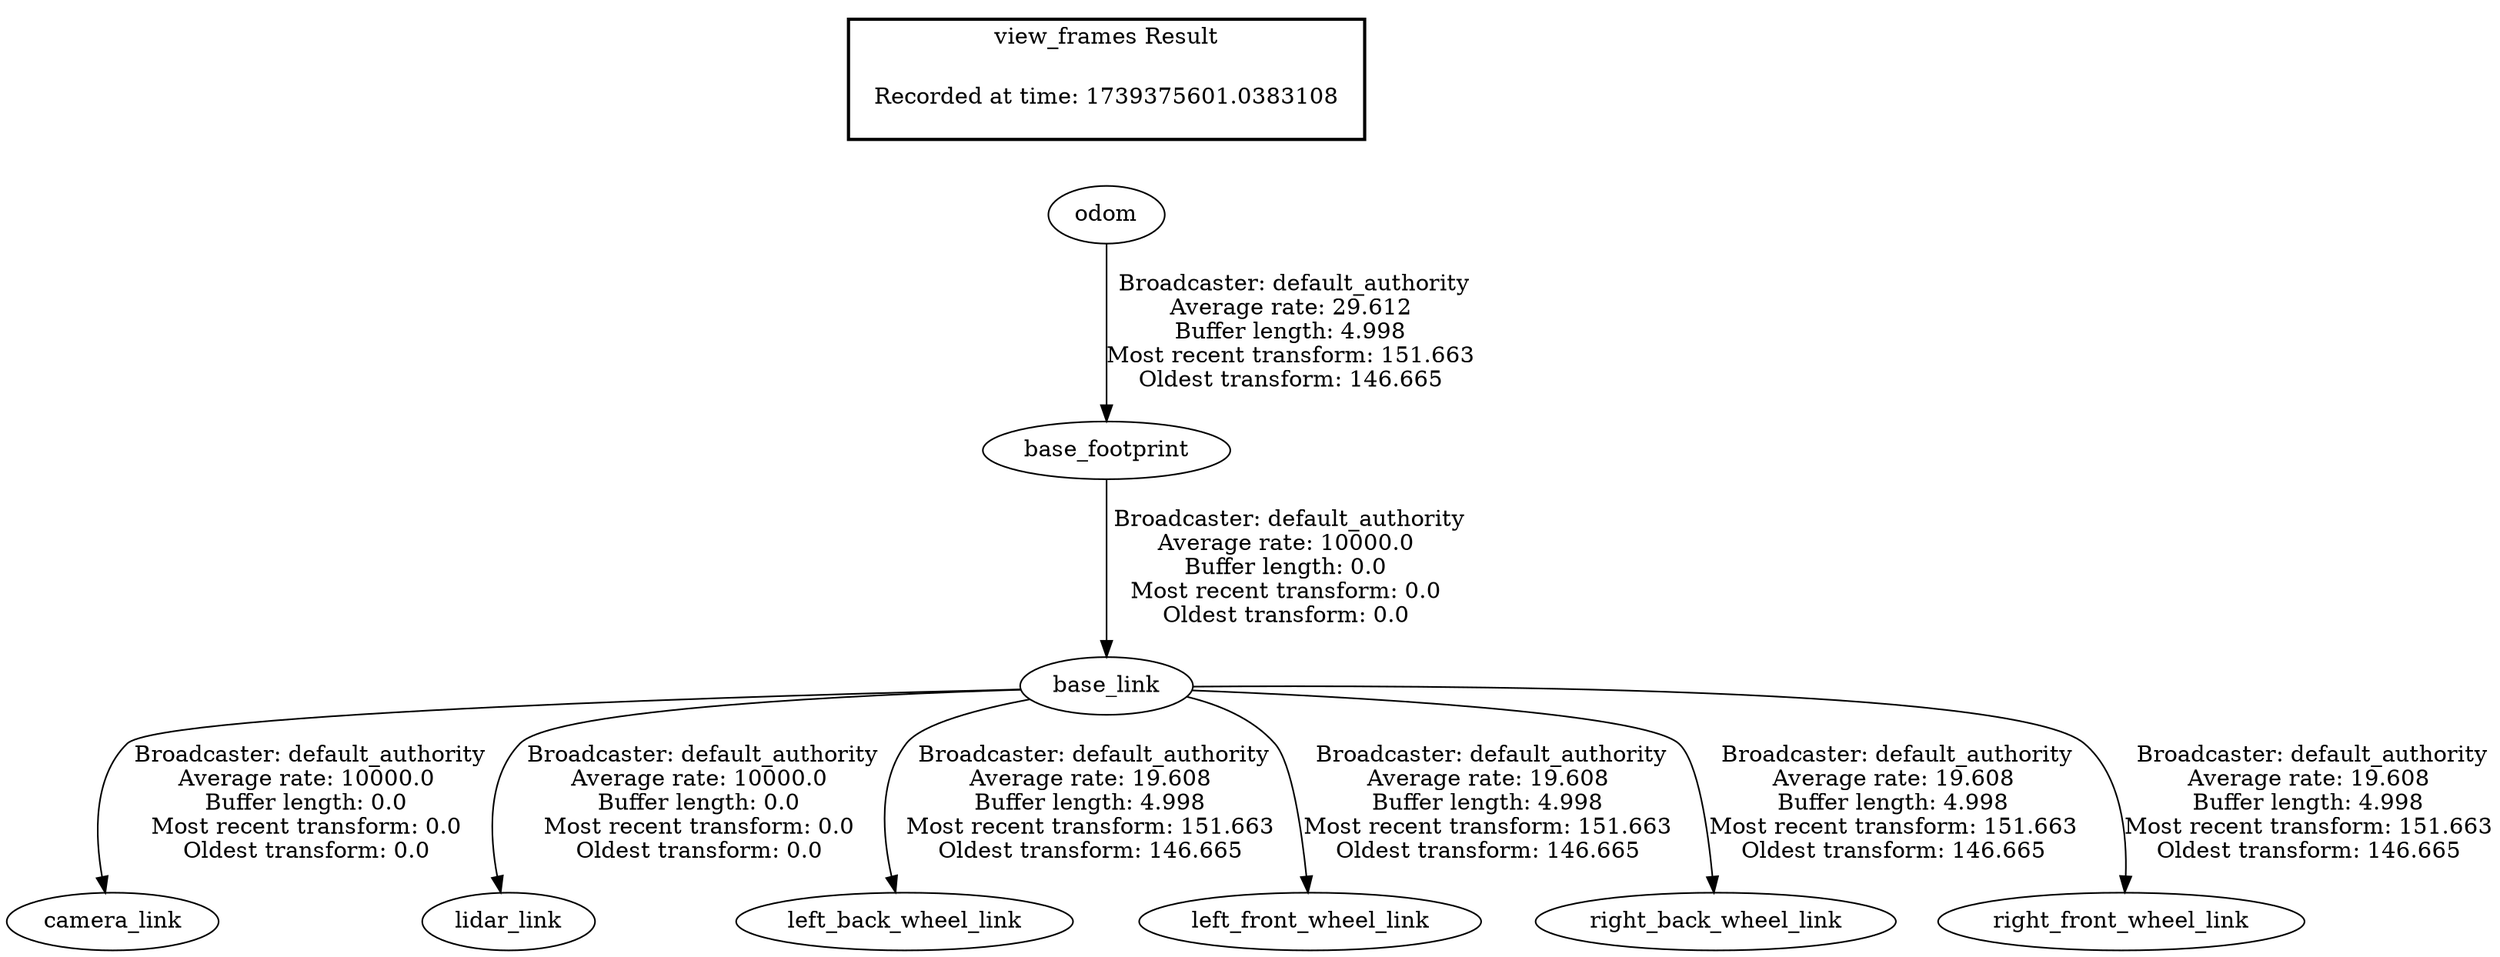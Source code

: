 digraph G {
"base_link" -> "camera_link"[label=" Broadcaster: default_authority\nAverage rate: 10000.0\nBuffer length: 0.0\nMost recent transform: 0.0\nOldest transform: 0.0\n"];
"base_footprint" -> "base_link"[label=" Broadcaster: default_authority\nAverage rate: 10000.0\nBuffer length: 0.0\nMost recent transform: 0.0\nOldest transform: 0.0\n"];
"odom" -> "base_footprint"[label=" Broadcaster: default_authority\nAverage rate: 29.612\nBuffer length: 4.998\nMost recent transform: 151.663\nOldest transform: 146.665\n"];
"base_link" -> "lidar_link"[label=" Broadcaster: default_authority\nAverage rate: 10000.0\nBuffer length: 0.0\nMost recent transform: 0.0\nOldest transform: 0.0\n"];
"base_link" -> "left_back_wheel_link"[label=" Broadcaster: default_authority\nAverage rate: 19.608\nBuffer length: 4.998\nMost recent transform: 151.663\nOldest transform: 146.665\n"];
"base_link" -> "left_front_wheel_link"[label=" Broadcaster: default_authority\nAverage rate: 19.608\nBuffer length: 4.998\nMost recent transform: 151.663\nOldest transform: 146.665\n"];
"base_link" -> "right_back_wheel_link"[label=" Broadcaster: default_authority\nAverage rate: 19.608\nBuffer length: 4.998\nMost recent transform: 151.663\nOldest transform: 146.665\n"];
"base_link" -> "right_front_wheel_link"[label=" Broadcaster: default_authority\nAverage rate: 19.608\nBuffer length: 4.998\nMost recent transform: 151.663\nOldest transform: 146.665\n"];
edge [style=invis];
 subgraph cluster_legend { style=bold; color=black; label ="view_frames Result";
"Recorded at time: 1739375601.0383108"[ shape=plaintext ] ;
}->"odom";
}
